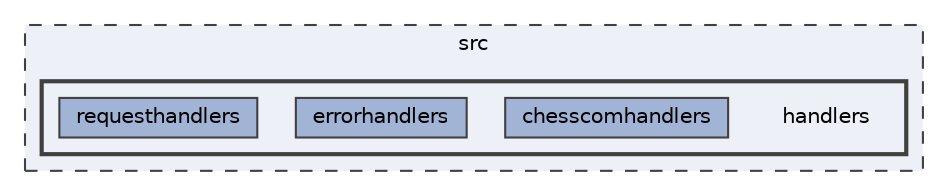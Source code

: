 digraph "/Users/nicolapanozzo/unibo/Kaunas Courses/Component Based Software Engineering/chesscom_api_wrapper/app/chesscomwrapper/src/handlers"
{
 // LATEX_PDF_SIZE
  bgcolor="transparent";
  edge [fontname=Helvetica,fontsize=10,labelfontname=Helvetica,labelfontsize=10];
  node [fontname=Helvetica,fontsize=10,shape=box,height=0.2,width=0.4];
  compound=true
  subgraph clusterdir_68267d1309a1af8e8297ef4c3efbcdba {
    graph [ bgcolor="#edf0f7", pencolor="grey25", label="src", fontname=Helvetica,fontsize=10 style="filled,dashed", URL="dir_68267d1309a1af8e8297ef4c3efbcdba.html",tooltip=""]
  subgraph clusterdir_5686efc8b5ddd35b6b727c343c338ca5 {
    graph [ bgcolor="#edf0f7", pencolor="grey25", label="", fontname=Helvetica,fontsize=10 style="filled,bold", URL="dir_5686efc8b5ddd35b6b727c343c338ca5.html",tooltip=""]
    dir_5686efc8b5ddd35b6b727c343c338ca5 [shape=plaintext, label="handlers"];
  dir_f7b62fadcdc45a4e9f942a9b99ae66a0 [label="chesscomhandlers", fillcolor="#a2b4d6", color="grey25", style="filled", URL="dir_f7b62fadcdc45a4e9f942a9b99ae66a0.html",tooltip=""];
  dir_4155c2fd4905f9ed6d3b955603411e09 [label="errorhandlers", fillcolor="#a2b4d6", color="grey25", style="filled", URL="dir_4155c2fd4905f9ed6d3b955603411e09.html",tooltip=""];
  dir_dc1ed5c356f8819433ca9407ac282f30 [label="requesthandlers", fillcolor="#a2b4d6", color="grey25", style="filled", URL="dir_dc1ed5c356f8819433ca9407ac282f30.html",tooltip=""];
  }
  }
}
